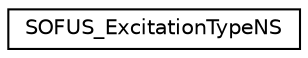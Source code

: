 digraph "Graphical Class Hierarchy"
{
 // LATEX_PDF_SIZE
  edge [fontname="Helvetica",fontsize="10",labelfontname="Helvetica",labelfontsize="10"];
  node [fontname="Helvetica",fontsize="10",shape=record];
  rankdir="LR";
  Node0 [label="SOFUS_ExcitationTypeNS",height=0.2,width=0.4,color="black", fillcolor="white", style="filled",URL="$d8/d0a/structSOFUS__ExcitationTypeNS.html",tooltip=" "];
}
